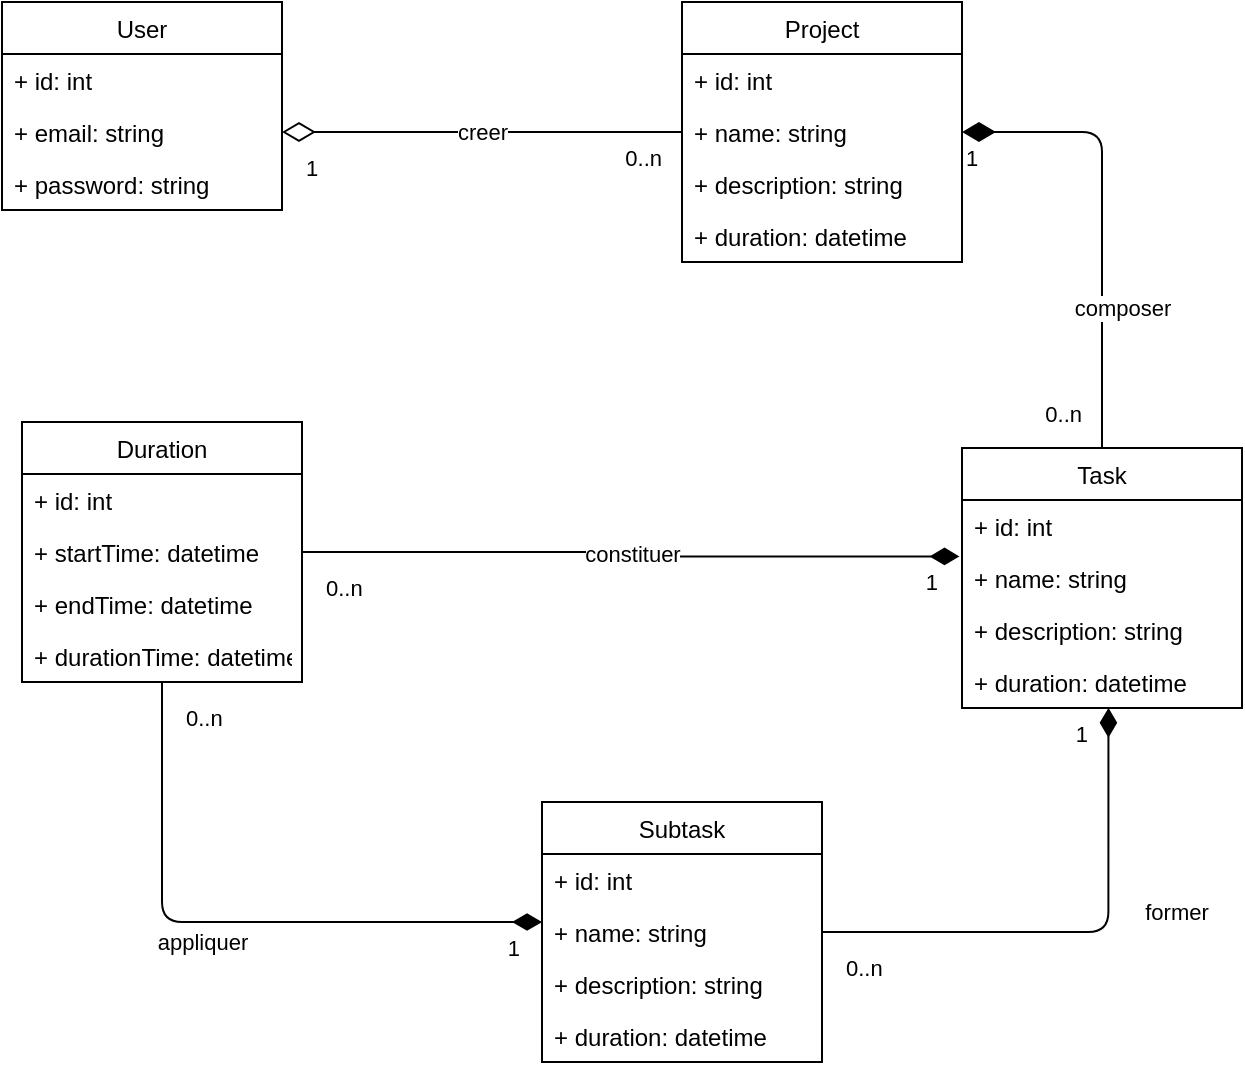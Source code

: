 <mxfile>
    <diagram id="6sfoTD1NhurVmkYHRVq6" name="Page-1">
        <mxGraphModel dx="657" dy="358" grid="1" gridSize="10" guides="1" tooltips="1" connect="1" arrows="1" fold="1" page="1" pageScale="1" pageWidth="827" pageHeight="1169" background="none" math="0" shadow="0">
            <root>
                <mxCell id="0"/>
                <mxCell id="1" parent="0"/>
                <mxCell id="2" value="User" style="swimlane;fontStyle=0;childLayout=stackLayout;horizontal=1;startSize=26;fillColor=none;horizontalStack=0;resizeParent=1;resizeParentMax=0;resizeLast=0;collapsible=1;marginBottom=0;" parent="1" vertex="1">
                    <mxGeometry x="50" y="60" width="140" height="104" as="geometry"/>
                </mxCell>
                <mxCell id="3" value="+ id: int" style="text;strokeColor=none;fillColor=none;align=left;verticalAlign=top;spacingLeft=4;spacingRight=4;overflow=hidden;rotatable=0;points=[[0,0.5],[1,0.5]];portConstraint=eastwest;" parent="2" vertex="1">
                    <mxGeometry y="26" width="140" height="26" as="geometry"/>
                </mxCell>
                <mxCell id="4" value="+ email: string" style="text;strokeColor=none;fillColor=none;align=left;verticalAlign=top;spacingLeft=4;spacingRight=4;overflow=hidden;rotatable=0;points=[[0,0.5],[1,0.5]];portConstraint=eastwest;" parent="2" vertex="1">
                    <mxGeometry y="52" width="140" height="26" as="geometry"/>
                </mxCell>
                <mxCell id="5" value="+ password: string" style="text;strokeColor=none;fillColor=none;align=left;verticalAlign=top;spacingLeft=4;spacingRight=4;overflow=hidden;rotatable=0;points=[[0,0.5],[1,0.5]];portConstraint=eastwest;" parent="2" vertex="1">
                    <mxGeometry y="78" width="140" height="26" as="geometry"/>
                </mxCell>
                <mxCell id="6" value="Project" style="swimlane;fontStyle=0;childLayout=stackLayout;horizontal=1;startSize=26;fillColor=none;horizontalStack=0;resizeParent=1;resizeParentMax=0;resizeLast=0;collapsible=1;marginBottom=0;" parent="1" vertex="1">
                    <mxGeometry x="390" y="60" width="140" height="130" as="geometry"/>
                </mxCell>
                <mxCell id="7" value="+ id: int" style="text;strokeColor=none;fillColor=none;align=left;verticalAlign=top;spacingLeft=4;spacingRight=4;overflow=hidden;rotatable=0;points=[[0,0.5],[1,0.5]];portConstraint=eastwest;" parent="6" vertex="1">
                    <mxGeometry y="26" width="140" height="26" as="geometry"/>
                </mxCell>
                <mxCell id="8" value="+ name: string" style="text;strokeColor=none;fillColor=none;align=left;verticalAlign=top;spacingLeft=4;spacingRight=4;overflow=hidden;rotatable=0;points=[[0,0.5],[1,0.5]];portConstraint=eastwest;" parent="6" vertex="1">
                    <mxGeometry y="52" width="140" height="26" as="geometry"/>
                </mxCell>
                <mxCell id="9" value="+ description: string" style="text;strokeColor=none;fillColor=none;align=left;verticalAlign=top;spacingLeft=4;spacingRight=4;overflow=hidden;rotatable=0;points=[[0,0.5],[1,0.5]];portConstraint=eastwest;" parent="6" vertex="1">
                    <mxGeometry y="78" width="140" height="26" as="geometry"/>
                </mxCell>
                <mxCell id="41" value="+ duration: datetime" style="text;strokeColor=none;fillColor=none;align=left;verticalAlign=top;spacingLeft=4;spacingRight=4;overflow=hidden;rotatable=0;points=[[0,0.5],[1,0.5]];portConstraint=eastwest;" vertex="1" parent="6">
                    <mxGeometry y="104" width="140" height="26" as="geometry"/>
                </mxCell>
                <mxCell id="10" value="Task" style="swimlane;fontStyle=0;childLayout=stackLayout;horizontal=1;startSize=26;fillColor=none;horizontalStack=0;resizeParent=1;resizeParentMax=0;resizeLast=0;collapsible=1;marginBottom=0;" parent="1" vertex="1">
                    <mxGeometry x="530" y="283" width="140" height="130" as="geometry"/>
                </mxCell>
                <mxCell id="11" value="+ id: int" style="text;strokeColor=none;fillColor=none;align=left;verticalAlign=top;spacingLeft=4;spacingRight=4;overflow=hidden;rotatable=0;points=[[0,0.5],[1,0.5]];portConstraint=eastwest;" parent="10" vertex="1">
                    <mxGeometry y="26" width="140" height="26" as="geometry"/>
                </mxCell>
                <mxCell id="12" value="+ name: string" style="text;strokeColor=none;fillColor=none;align=left;verticalAlign=top;spacingLeft=4;spacingRight=4;overflow=hidden;rotatable=0;points=[[0,0.5],[1,0.5]];portConstraint=eastwest;" parent="10" vertex="1">
                    <mxGeometry y="52" width="140" height="26" as="geometry"/>
                </mxCell>
                <mxCell id="13" value="+ description: string" style="text;strokeColor=none;fillColor=none;align=left;verticalAlign=top;spacingLeft=4;spacingRight=4;overflow=hidden;rotatable=0;points=[[0,0.5],[1,0.5]];portConstraint=eastwest;" parent="10" vertex="1">
                    <mxGeometry y="78" width="140" height="26" as="geometry"/>
                </mxCell>
                <mxCell id="39" value="+ duration: datetime" style="text;strokeColor=none;fillColor=none;align=left;verticalAlign=top;spacingLeft=4;spacingRight=4;overflow=hidden;rotatable=0;points=[[0,0.5],[1,0.5]];portConstraint=eastwest;" vertex="1" parent="10">
                    <mxGeometry y="104" width="140" height="26" as="geometry"/>
                </mxCell>
                <mxCell id="14" value="Subtask" style="swimlane;fontStyle=0;childLayout=stackLayout;horizontal=1;startSize=26;fillColor=none;horizontalStack=0;resizeParent=1;resizeParentMax=0;resizeLast=0;collapsible=1;marginBottom=0;" parent="1" vertex="1">
                    <mxGeometry x="320" y="460" width="140" height="130" as="geometry"/>
                </mxCell>
                <mxCell id="15" value="+ id: int" style="text;strokeColor=none;fillColor=none;align=left;verticalAlign=top;spacingLeft=4;spacingRight=4;overflow=hidden;rotatable=0;points=[[0,0.5],[1,0.5]];portConstraint=eastwest;" parent="14" vertex="1">
                    <mxGeometry y="26" width="140" height="26" as="geometry"/>
                </mxCell>
                <mxCell id="16" value="+ name: string" style="text;strokeColor=none;fillColor=none;align=left;verticalAlign=top;spacingLeft=4;spacingRight=4;overflow=hidden;rotatable=0;points=[[0,0.5],[1,0.5]];portConstraint=eastwest;" parent="14" vertex="1">
                    <mxGeometry y="52" width="140" height="26" as="geometry"/>
                </mxCell>
                <mxCell id="17" value="+ description: string" style="text;strokeColor=none;fillColor=none;align=left;verticalAlign=top;spacingLeft=4;spacingRight=4;overflow=hidden;rotatable=0;points=[[0,0.5],[1,0.5]];portConstraint=eastwest;" parent="14" vertex="1">
                    <mxGeometry y="78" width="140" height="26" as="geometry"/>
                </mxCell>
                <mxCell id="40" value="+ duration: datetime" style="text;strokeColor=none;fillColor=none;align=left;verticalAlign=top;spacingLeft=4;spacingRight=4;overflow=hidden;rotatable=0;points=[[0,0.5],[1,0.5]];portConstraint=eastwest;" vertex="1" parent="14">
                    <mxGeometry y="104" width="140" height="26" as="geometry"/>
                </mxCell>
                <mxCell id="18" value="Duration" style="swimlane;fontStyle=0;childLayout=stackLayout;horizontal=1;startSize=26;fillColor=none;horizontalStack=0;resizeParent=1;resizeParentMax=0;resizeLast=0;collapsible=1;marginBottom=0;" parent="1" vertex="1">
                    <mxGeometry x="60" y="270" width="140" height="130" as="geometry">
                        <mxRectangle x="290" y="220" width="90" height="30" as="alternateBounds"/>
                    </mxGeometry>
                </mxCell>
                <mxCell id="19" value="+ id: int" style="text;strokeColor=none;fillColor=none;align=left;verticalAlign=top;spacingLeft=4;spacingRight=4;overflow=hidden;rotatable=0;points=[[0,0.5],[1,0.5]];portConstraint=eastwest;" parent="18" vertex="1">
                    <mxGeometry y="26" width="140" height="26" as="geometry"/>
                </mxCell>
                <mxCell id="20" value="+ startTime: datetime" style="text;strokeColor=none;fillColor=none;align=left;verticalAlign=top;spacingLeft=4;spacingRight=4;overflow=hidden;rotatable=0;points=[[0,0.5],[1,0.5]];portConstraint=eastwest;" parent="18" vertex="1">
                    <mxGeometry y="52" width="140" height="26" as="geometry"/>
                </mxCell>
                <mxCell id="21" value="+ endTime: datetime" style="text;strokeColor=none;fillColor=none;align=left;verticalAlign=top;spacingLeft=4;spacingRight=4;overflow=hidden;rotatable=0;points=[[0,0.5],[1,0.5]];portConstraint=eastwest;" parent="18" vertex="1">
                    <mxGeometry y="78" width="140" height="26" as="geometry"/>
                </mxCell>
                <mxCell id="22" value="+ durationTime: datetime" style="text;strokeColor=none;fillColor=none;align=left;verticalAlign=top;spacingLeft=4;spacingRight=4;overflow=hidden;rotatable=0;points=[[0,0.5],[1,0.5]];portConstraint=eastwest;" parent="18" vertex="1">
                    <mxGeometry y="104" width="140" height="26" as="geometry"/>
                </mxCell>
                <mxCell id="24" value="creer" style="endArrow=none;html=1;endSize=12;startArrow=diamondThin;startSize=14;startFill=0;edgeStyle=orthogonalEdgeStyle;strokeColor=default;fillColor=#eeeeee;endFill=0;exitX=1;exitY=0.5;exitDx=0;exitDy=0;entryX=0;entryY=0.5;entryDx=0;entryDy=0;" parent="1" source="4" target="8" edge="1">
                    <mxGeometry relative="1" as="geometry">
                        <mxPoint x="190" y="180" as="sourcePoint"/>
                        <mxPoint x="340" y="180" as="targetPoint"/>
                    </mxGeometry>
                </mxCell>
                <mxCell id="25" value="1&lt;br&gt;" style="edgeLabel;resizable=0;html=1;align=left;verticalAlign=top;" parent="24" connectable="0" vertex="1">
                    <mxGeometry x="-1" relative="1" as="geometry">
                        <mxPoint x="10" y="5" as="offset"/>
                    </mxGeometry>
                </mxCell>
                <mxCell id="26" value="&lt;span style=&quot;text-align: left;&quot;&gt;0..n&lt;/span&gt;" style="edgeLabel;resizable=0;html=1;align=right;verticalAlign=top;" parent="24" connectable="0" vertex="1">
                    <mxGeometry x="1" relative="1" as="geometry">
                        <mxPoint x="-10" as="offset"/>
                    </mxGeometry>
                </mxCell>
                <mxCell id="27" value="composer" style="endArrow=none;html=1;endSize=12;startArrow=diamondThin;startSize=14;startFill=1;edgeStyle=orthogonalEdgeStyle;strokeColor=default;fillColor=#eeeeee;endFill=0;exitX=1;exitY=0.5;exitDx=0;exitDy=0;" parent="1" source="8" target="10" edge="1">
                    <mxGeometry x="0.385" y="10" relative="1" as="geometry">
                        <mxPoint x="530" y="130" as="sourcePoint"/>
                        <mxPoint x="690" y="130" as="targetPoint"/>
                        <mxPoint as="offset"/>
                    </mxGeometry>
                </mxCell>
                <mxCell id="28" value="1&lt;br&gt;" style="edgeLabel;resizable=0;html=1;align=left;verticalAlign=top;" parent="27" connectable="0" vertex="1">
                    <mxGeometry x="-1" relative="1" as="geometry"/>
                </mxCell>
                <mxCell id="29" value="&lt;span style=&quot;text-align: left;&quot;&gt;0..n&lt;/span&gt;" style="edgeLabel;resizable=0;html=1;align=right;verticalAlign=top;" parent="27" connectable="0" vertex="1">
                    <mxGeometry x="1" relative="1" as="geometry">
                        <mxPoint x="-10" y="-30" as="offset"/>
                    </mxGeometry>
                </mxCell>
                <mxCell id="30" value="constituer" style="endArrow=diamondThin;html=1;endSize=12;startArrow=none;startSize=14;startFill=0;edgeStyle=orthogonalEdgeStyle;strokeColor=default;fillColor=#eeeeee;endFill=1;exitX=1;exitY=0.5;exitDx=0;exitDy=0;entryX=-0.009;entryY=0.085;entryDx=0;entryDy=0;entryPerimeter=0;" parent="1" source="20" target="12" edge="1">
                    <mxGeometry relative="1" as="geometry">
                        <mxPoint x="430" y="334.41" as="sourcePoint"/>
                        <mxPoint x="590" y="334.41" as="targetPoint"/>
                    </mxGeometry>
                </mxCell>
                <mxCell id="31" value="0..n" style="edgeLabel;resizable=0;html=1;align=left;verticalAlign=top;" parent="30" connectable="0" vertex="1">
                    <mxGeometry x="-1" relative="1" as="geometry">
                        <mxPoint x="10" y="5" as="offset"/>
                    </mxGeometry>
                </mxCell>
                <mxCell id="32" value="&lt;span style=&quot;text-align: left;&quot;&gt;1&lt;/span&gt;" style="edgeLabel;resizable=0;html=1;align=right;verticalAlign=top;" parent="30" connectable="0" vertex="1">
                    <mxGeometry x="1" relative="1" as="geometry">
                        <mxPoint x="-10" as="offset"/>
                    </mxGeometry>
                </mxCell>
                <mxCell id="33" value="former" style="endArrow=diamondThin;html=1;endSize=12;startArrow=none;startSize=14;startFill=0;edgeStyle=orthogonalEdgeStyle;strokeColor=default;fillColor=#eeeeee;endFill=1;exitX=1;exitY=0.5;exitDx=0;exitDy=0;entryX=0.523;entryY=0.998;entryDx=0;entryDy=0;entryPerimeter=0;" parent="1" source="16" target="39" edge="1">
                    <mxGeometry x="0.202" y="-34" relative="1" as="geometry">
                        <mxPoint x="498" y="514.79" as="sourcePoint"/>
                        <mxPoint x="606" y="420" as="targetPoint"/>
                        <mxPoint as="offset"/>
                    </mxGeometry>
                </mxCell>
                <mxCell id="34" value="0..n" style="edgeLabel;resizable=0;html=1;align=left;verticalAlign=top;" parent="33" connectable="0" vertex="1">
                    <mxGeometry x="-1" relative="1" as="geometry">
                        <mxPoint x="10" y="5" as="offset"/>
                    </mxGeometry>
                </mxCell>
                <mxCell id="35" value="&lt;span style=&quot;text-align: left;&quot;&gt;1&lt;/span&gt;" style="edgeLabel;resizable=0;html=1;align=right;verticalAlign=top;" parent="33" connectable="0" vertex="1">
                    <mxGeometry x="1" relative="1" as="geometry">
                        <mxPoint x="-10" as="offset"/>
                    </mxGeometry>
                </mxCell>
                <mxCell id="36" value="appliquer" style="endArrow=diamondThin;html=1;endSize=12;startArrow=none;startSize=14;startFill=0;edgeStyle=orthogonalEdgeStyle;strokeColor=default;fillColor=#eeeeee;endFill=1;exitX=0.5;exitY=1;exitDx=0;exitDy=0;entryX=0;entryY=0.308;entryDx=0;entryDy=0;entryPerimeter=0;" parent="1" source="18" target="16" edge="1">
                    <mxGeometry x="-0.097" y="-10" relative="1" as="geometry">
                        <mxPoint x="100.0" y="477.83" as="sourcePoint"/>
                        <mxPoint x="428.74" y="480.04" as="targetPoint"/>
                        <mxPoint as="offset"/>
                    </mxGeometry>
                </mxCell>
                <mxCell id="37" value="0..n" style="edgeLabel;resizable=0;html=1;align=left;verticalAlign=top;" parent="36" connectable="0" vertex="1">
                    <mxGeometry x="-1" relative="1" as="geometry">
                        <mxPoint x="10" y="5" as="offset"/>
                    </mxGeometry>
                </mxCell>
                <mxCell id="38" value="&lt;span style=&quot;text-align: left;&quot;&gt;1&lt;/span&gt;" style="edgeLabel;resizable=0;html=1;align=right;verticalAlign=top;" parent="36" connectable="0" vertex="1">
                    <mxGeometry x="1" relative="1" as="geometry">
                        <mxPoint x="-10" as="offset"/>
                    </mxGeometry>
                </mxCell>
            </root>
        </mxGraphModel>
    </diagram>
</mxfile>